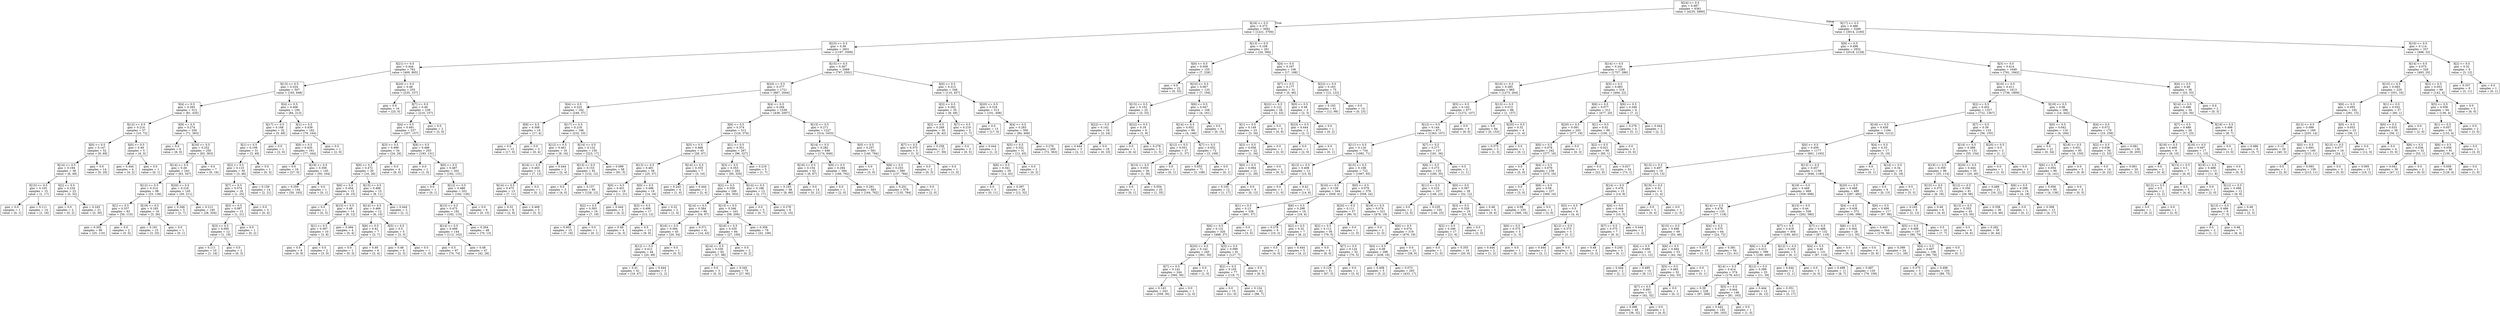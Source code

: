 digraph Tree {
node [shape=box] ;
0 [label="X[24] <= 0.5\ngini = 0.487\nsamples = 6361\nvalue = [4235, 5860]"] ;
1 [label="X[18] <= 0.5\ngini = 0.373\nsamples = 3092\nvalue = [1221, 3700]"] ;
0 -> 1 [labeldistance=2.5, labelangle=45, headlabel="True"] ;
2 [label="X[23] <= 0.5\ngini = 0.39\nsamples = 2831\nvalue = [1197, 3306]"] ;
1 -> 2 ;
3 [label="X[21] <= 0.5\ngini = 0.444\nsamples = 762\nvalue = [400, 805]"] ;
2 -> 3 ;
4 [label="X[13] <= 0.5\ngini = 0.324\nsamples = 507\nvalue = [165, 648]"] ;
3 -> 4 ;
5 [label="X[4] <= 0.5\ngini = 0.265\nsamples = 313\nvalue = [81, 435]"] ;
4 -> 5 ;
6 [label="X[12] <= 0.5\ngini = 0.214\nsamples = 57\nvalue = [10, 72]"] ;
5 -> 6 ;
7 [label="X[0] <= 0.5\ngini = 0.147\nsamples = 52\nvalue = [6, 69]"] ;
6 -> 7 ;
8 [label="X[14] <= 0.5\ngini = 0.194\nsamples = 38\nvalue = [6, 49]"] ;
7 -> 8 ;
9 [label="X[15] <= 0.5\ngini = 0.105\nsamples = 15\nvalue = [1, 17]"] ;
8 -> 9 ;
10 [label="gini = 0.0\nsamples = 1\nvalue = [0, 1]"] ;
9 -> 10 ;
11 [label="gini = 0.111\nsamples = 14\nvalue = [1, 16]"] ;
9 -> 11 ;
12 [label="X[2] <= 0.5\ngini = 0.234\nsamples = 23\nvalue = [5, 32]"] ;
8 -> 12 ;
13 [label="gini = 0.0\nsamples = 2\nvalue = [0, 2]"] ;
12 -> 13 ;
14 [label="gini = 0.245\nsamples = 21\nvalue = [5, 30]"] ;
12 -> 14 ;
15 [label="gini = 0.0\nsamples = 14\nvalue = [0, 20]"] ;
7 -> 15 ;
16 [label="X[0] <= 0.5\ngini = 0.49\nsamples = 5\nvalue = [4, 3]"] ;
6 -> 16 ;
17 [label="gini = 0.444\nsamples = 4\nvalue = [4, 2]"] ;
16 -> 17 ;
18 [label="gini = 0.0\nsamples = 1\nvalue = [0, 1]"] ;
16 -> 18 ;
19 [label="X[9] <= 0.5\ngini = 0.274\nsamples = 256\nvalue = [71, 363]"] ;
5 -> 19 ;
20 [label="gini = 0.0\nsamples = 6\nvalue = [8, 0]"] ;
19 -> 20 ;
21 [label="X[16] <= 0.5\ngini = 0.252\nsamples = 250\nvalue = [63, 363]"] ;
19 -> 21 ;
22 [label="X[14] <= 0.5\ngini = 0.26\nsamples = 243\nvalue = [63, 347]"] ;
21 -> 22 ;
23 [label="X[12] <= 0.5\ngini = 0.314\nsamples = 98\nvalue = [33, 136]"] ;
22 -> 23 ;
24 [label="X[1] <= 0.5\ngini = 0.337\nsamples = 82\nvalue = [30, 110]"] ;
23 -> 24 ;
25 [label="gini = 0.302\nsamples = 80\nvalue = [25, 110]"] ;
24 -> 25 ;
26 [label="gini = 0.0\nsamples = 2\nvalue = [5, 0]"] ;
24 -> 26 ;
27 [label="X[19] <= 0.5\ngini = 0.185\nsamples = 16\nvalue = [3, 26]"] ;
23 -> 27 ;
28 [label="gini = 0.191\nsamples = 15\nvalue = [3, 25]"] ;
27 -> 28 ;
29 [label="gini = 0.0\nsamples = 1\nvalue = [0, 1]"] ;
27 -> 29 ;
30 [label="X[20] <= 0.5\ngini = 0.218\nsamples = 145\nvalue = [30, 211]"] ;
22 -> 30 ;
31 [label="gini = 0.346\nsamples = 5\nvalue = [2, 7]"] ;
30 -> 31 ;
32 [label="gini = 0.212\nsamples = 140\nvalue = [28, 204]"] ;
30 -> 32 ;
33 [label="gini = 0.0\nsamples = 7\nvalue = [0, 16]"] ;
21 -> 33 ;
34 [label="X[4] <= 0.5\ngini = 0.406\nsamples = 194\nvalue = [84, 213]"] ;
4 -> 34 ;
35 [label="X[17] <= 0.5\ngini = 0.168\nsamples = 32\nvalue = [5, 49]"] ;
34 -> 35 ;
36 [label="X[1] <= 0.5\ngini = 0.109\nsamples = 31\nvalue = [3, 49]"] ;
35 -> 36 ;
37 [label="X[2] <= 0.5\ngini = 0.115\nsamples = 30\nvalue = [3, 46]"] ;
36 -> 37 ;
38 [label="X[7] <= 0.5\ngini = 0.074\nsamples = 16\nvalue = [1, 25]"] ;
37 -> 38 ;
39 [label="X[5] <= 0.5\ngini = 0.087\nsamples = 13\nvalue = [1, 21]"] ;
38 -> 39 ;
40 [label="X[3] <= 0.5\ngini = 0.095\nsamples = 12\nvalue = [1, 19]"] ;
39 -> 40 ;
41 [label="gini = 0.111\nsamples = 10\nvalue = [1, 16]"] ;
40 -> 41 ;
42 [label="gini = 0.0\nsamples = 2\nvalue = [0, 3]"] ;
40 -> 42 ;
43 [label="gini = 0.0\nsamples = 1\nvalue = [0, 2]"] ;
39 -> 43 ;
44 [label="gini = 0.0\nsamples = 3\nvalue = [0, 4]"] ;
38 -> 44 ;
45 [label="gini = 0.159\nsamples = 14\nvalue = [2, 21]"] ;
37 -> 45 ;
46 [label="gini = 0.0\nsamples = 1\nvalue = [0, 3]"] ;
36 -> 46 ;
47 [label="gini = 0.0\nsamples = 1\nvalue = [2, 0]"] ;
35 -> 47 ;
48 [label="X[1] <= 0.5\ngini = 0.439\nsamples = 162\nvalue = [79, 164]"] ;
34 -> 48 ;
49 [label="X[9] <= 0.5\ngini = 0.435\nsamples = 161\nvalue = [77, 164]"] ;
48 -> 49 ;
50 [label="gini = 0.0\nsamples = 16\nvalue = [27, 0]"] ;
49 -> 50 ;
51 [label="X[19] <= 0.5\ngini = 0.358\nsamples = 145\nvalue = [50, 164]"] ;
49 -> 51 ;
52 [label="gini = 0.359\nsamples = 144\nvalue = [50, 163]"] ;
51 -> 52 ;
53 [label="gini = 0.0\nsamples = 1\nvalue = [0, 1]"] ;
51 -> 53 ;
54 [label="gini = 0.0\nsamples = 1\nvalue = [2, 0]"] ;
48 -> 54 ;
55 [label="X[20] <= 0.5\ngini = 0.48\nsamples = 255\nvalue = [235, 157]"] ;
3 -> 55 ;
56 [label="gini = 0.0\nsamples = 16\nvalue = [25, 0]"] ;
55 -> 56 ;
57 [label="X[7] <= 0.5\ngini = 0.49\nsamples = 239\nvalue = [210, 157]"] ;
55 -> 57 ;
58 [label="X[4] <= 0.5\ngini = 0.491\nsamples = 237\nvalue = [207, 157]"] ;
57 -> 58 ;
59 [label="X[3] <= 0.5\ngini = 0.499\nsamples = 34\nvalue = [24, 26]"] ;
58 -> 59 ;
60 [label="X[0] <= 0.5\ngini = 0.472\nsamples = 30\nvalue = [16, 26]"] ;
59 -> 60 ;
61 [label="X[6] <= 0.5\ngini = 0.454\nsamples = 15\nvalue = [8, 15]"] ;
60 -> 61 ;
62 [label="gini = 0.0\nsamples = 1\nvalue = [0, 3]"] ;
61 -> 62 ;
63 [label="X[15] <= 0.5\ngini = 0.48\nsamples = 14\nvalue = [8, 12]"] ;
61 -> 63 ;
64 [label="X[1] <= 0.5\ngini = 0.397\nsamples = 10\nvalue = [3, 8]"] ;
63 -> 64 ;
65 [label="gini = 0.0\nsamples = 8\nvalue = [0, 8]"] ;
64 -> 65 ;
66 [label="gini = 0.0\nsamples = 2\nvalue = [3, 0]"] ;
64 -> 66 ;
67 [label="gini = 0.494\nsamples = 4\nvalue = [5, 4]"] ;
63 -> 67 ;
68 [label="X[15] <= 0.5\ngini = 0.488\nsamples = 15\nvalue = [8, 11]"] ;
60 -> 68 ;
69 [label="X[14] <= 0.5\ngini = 0.469\nsamples = 12\nvalue = [6, 10]"] ;
68 -> 69 ;
70 [label="X[6] <= 0.5\ngini = 0.42\nsamples = 7\nvalue = [3, 7]"] ;
69 -> 70 ;
71 [label="gini = 0.0\nsamples = 1\nvalue = [0, 3]"] ;
70 -> 71 ;
72 [label="gini = 0.49\nsamples = 6\nvalue = [3, 4]"] ;
70 -> 72 ;
73 [label="X[5] <= 0.5\ngini = 0.5\nsamples = 5\nvalue = [3, 3]"] ;
69 -> 73 ;
74 [label="gini = 0.48\nsamples = 4\nvalue = [2, 3]"] ;
73 -> 74 ;
75 [label="gini = 0.0\nsamples = 1\nvalue = [1, 0]"] ;
73 -> 75 ;
76 [label="gini = 0.444\nsamples = 3\nvalue = [2, 1]"] ;
68 -> 76 ;
77 [label="gini = 0.0\nsamples = 4\nvalue = [8, 0]"] ;
59 -> 77 ;
78 [label="X[9] <= 0.5\ngini = 0.486\nsamples = 203\nvalue = [183, 131]"] ;
58 -> 78 ;
79 [label="gini = 0.0\nsamples = 1\nvalue = [1, 0]"] ;
78 -> 79 ;
80 [label="X[0] <= 0.5\ngini = 0.487\nsamples = 202\nvalue = [182, 131]"] ;
78 -> 80 ;
81 [label="gini = 0.0\nsamples = 1\nvalue = [0, 1]"] ;
80 -> 81 ;
82 [label="X[12] <= 0.5\ngini = 0.486\nsamples = 201\nvalue = [182, 130]"] ;
80 -> 82 ;
83 [label="X[15] <= 0.5\ngini = 0.475\nsamples = 192\nvalue = [182, 115]"] ;
82 -> 83 ;
84 [label="X[14] <= 0.5\ngini = 0.499\nsamples = 144\nvalue = [112, 102]"] ;
83 -> 84 ;
85 [label="gini = 0.5\nsamples = 97\nvalue = [70, 74]"] ;
84 -> 85 ;
86 [label="gini = 0.48\nsamples = 47\nvalue = [42, 28]"] ;
84 -> 86 ;
87 [label="gini = 0.264\nsamples = 48\nvalue = [70, 13]"] ;
83 -> 87 ;
88 [label="gini = 0.0\nsamples = 9\nvalue = [0, 15]"] ;
82 -> 88 ;
89 [label="gini = 0.0\nsamples = 2\nvalue = [3, 0]"] ;
57 -> 89 ;
90 [label="X[15] <= 0.5\ngini = 0.367\nsamples = 2069\nvalue = [797, 2501]"] ;
2 -> 90 ;
91 [label="X[20] <= 0.5\ngini = 0.377\nsamples = 1721\nvalue = [687, 2044]"] ;
90 -> 91 ;
92 [label="X[4] <= 0.5\ngini = 0.225\nsamples = 182\nvalue = [249, 37]"] ;
91 -> 92 ;
93 [label="X[9] <= 0.5\ngini = 0.308\nsamples = 16\nvalue = [17, 4]"] ;
92 -> 93 ;
94 [label="gini = 0.0\nsamples = 13\nvalue = [17, 0]"] ;
93 -> 94 ;
95 [label="gini = 0.0\nsamples = 3\nvalue = [0, 4]"] ;
93 -> 95 ;
96 [label="X[17] <= 0.5\ngini = 0.218\nsamples = 166\nvalue = [232, 33]"] ;
92 -> 96 ;
97 [label="X[12] <= 0.5\ngini = 0.461\nsamples = 16\nvalue = [9, 16]"] ;
96 -> 97 ;
98 [label="X[16] <= 0.5\ngini = 0.465\nsamples = 14\nvalue = [7, 12]"] ;
97 -> 98 ;
99 [label="X[14] <= 0.5\ngini = 0.475\nsamples = 13\nvalue = [7, 11]"] ;
98 -> 99 ;
100 [label="gini = 0.32\nsamples = 8\nvalue = [2, 8]"] ;
99 -> 100 ;
101 [label="gini = 0.469\nsamples = 5\nvalue = [5, 3]"] ;
99 -> 101 ;
102 [label="gini = 0.0\nsamples = 1\nvalue = [0, 1]"] ;
98 -> 102 ;
103 [label="gini = 0.444\nsamples = 2\nvalue = [2, 4]"] ;
97 -> 103 ;
104 [label="X[14] <= 0.5\ngini = 0.132\nsamples = 150\nvalue = [223, 17]"] ;
96 -> 104 ;
105 [label="X[13] <= 0.5\ngini = 0.153\nsamples = 92\nvalue = [132, 12]"] ;
104 -> 105 ;
106 [label="gini = 0.0\nsamples = 3\nvalue = [4, 0]"] ;
105 -> 106 ;
107 [label="gini = 0.157\nsamples = 89\nvalue = [128, 12]"] ;
105 -> 107 ;
108 [label="gini = 0.099\nsamples = 58\nvalue = [91, 5]"] ;
104 -> 108 ;
109 [label="X[4] <= 0.5\ngini = 0.294\nsamples = 1539\nvalue = [438, 2007]"] ;
91 -> 109 ;
110 [label="X[6] <= 0.5\ngini = 0.374\nsamples = 312\nvalue = [124, 374]"] ;
109 -> 110 ;
111 [label="X[5] <= 0.5\ngini = 0.468\nsamples = 45\nvalue = [28, 47]"] ;
110 -> 111 ;
112 [label="X[13] <= 0.5\ngini = 0.481\nsamples = 38\nvalue = [25, 37]"] ;
111 -> 112 ;
113 [label="X[0] <= 0.5\ngini = 0.451\nsamples = 19\nvalue = [11, 21]"] ;
112 -> 113 ;
114 [label="X[2] <= 0.5\ngini = 0.393\nsamples = 16\nvalue = [7, 19]"] ;
113 -> 114 ;
115 [label="gini = 0.403\nsamples = 15\nvalue = [7, 18]"] ;
114 -> 115 ;
116 [label="gini = 0.0\nsamples = 1\nvalue = [0, 1]"] ;
114 -> 116 ;
117 [label="gini = 0.444\nsamples = 3\nvalue = [4, 2]"] ;
113 -> 117 ;
118 [label="X[0] <= 0.5\ngini = 0.498\nsamples = 19\nvalue = [14, 16]"] ;
112 -> 118 ;
119 [label="X[3] <= 0.5\ngini = 0.499\nsamples = 17\nvalue = [13, 12]"] ;
118 -> 119 ;
120 [label="gini = 0.49\nsamples = 4\nvalue = [4, 3]"] ;
119 -> 120 ;
121 [label="gini = 0.5\nsamples = 13\nvalue = [9, 9]"] ;
119 -> 121 ;
122 [label="gini = 0.32\nsamples = 2\nvalue = [1, 4]"] ;
118 -> 122 ;
123 [label="X[14] <= 0.5\ngini = 0.355\nsamples = 7\nvalue = [3, 10]"] ;
111 -> 123 ;
124 [label="gini = 0.245\nsamples = 4\nvalue = [1, 6]"] ;
123 -> 124 ;
125 [label="gini = 0.444\nsamples = 3\nvalue = [2, 4]"] ;
123 -> 125 ;
126 [label="X[1] <= 0.5\ngini = 0.351\nsamples = 267\nvalue = [96, 327]"] ;
110 -> 126 ;
127 [label="X[3] <= 0.5\ngini = 0.353\nsamples = 262\nvalue = [95, 320]"] ;
126 -> 127 ;
128 [label="X[2] <= 0.5\ngini = 0.359\nsamples = 249\nvalue = [93, 303]"] ;
127 -> 128 ;
129 [label="X[14] <= 0.5\ngini = 0.384\nsamples = 86\nvalue = [34, 97]"] ;
128 -> 129 ;
130 [label="X[16] <= 0.5\ngini = 0.394\nsamples = 45\nvalue = [20, 54]"] ;
129 -> 130 ;
131 [label="X[12] <= 0.5\ngini = 0.412\nsamples = 44\nvalue = [20, 49]"] ;
130 -> 131 ;
132 [label="gini = 0.41\nsamples = 41\nvalue = [19, 47]"] ;
131 -> 132 ;
133 [label="gini = 0.444\nsamples = 3\nvalue = [1, 2]"] ;
131 -> 133 ;
134 [label="gini = 0.0\nsamples = 1\nvalue = [0, 5]"] ;
130 -> 134 ;
135 [label="gini = 0.371\nsamples = 41\nvalue = [14, 43]"] ;
129 -> 135 ;
136 [label="X[13] <= 0.5\ngini = 0.346\nsamples = 163\nvalue = [59, 206]"] ;
128 -> 136 ;
137 [label="X[16] <= 0.5\ngini = 0.335\nsamples = 84\nvalue = [27, 100]"] ;
136 -> 137 ;
138 [label="X[14] <= 0.5\ngini = 0.339\nsamples = 82\nvalue = [27, 98]"] ;
137 -> 138 ;
139 [label="gini = 0.0\nsamples = 3\nvalue = [0, 3]"] ;
138 -> 139 ;
140 [label="gini = 0.345\nsamples = 79\nvalue = [27, 95]"] ;
138 -> 140 ;
141 [label="gini = 0.0\nsamples = 2\nvalue = [0, 2]"] ;
137 -> 141 ;
142 [label="gini = 0.356\nsamples = 79\nvalue = [32, 106]"] ;
136 -> 142 ;
143 [label="X[14] <= 0.5\ngini = 0.188\nsamples = 13\nvalue = [2, 17]"] ;
127 -> 143 ;
144 [label="gini = 0.0\nsamples = 5\nvalue = [0, 7]"] ;
143 -> 144 ;
145 [label="gini = 0.278\nsamples = 8\nvalue = [2, 10]"] ;
143 -> 145 ;
146 [label="gini = 0.219\nsamples = 5\nvalue = [1, 7]"] ;
126 -> 146 ;
147 [label="X[13] <= 0.5\ngini = 0.271\nsamples = 1227\nvalue = [314, 1633]"] ;
109 -> 147 ;
148 [label="X[14] <= 0.5\ngini = 0.282\nsamples = 646\nvalue = [174, 849]"] ;
147 -> 148 ;
149 [label="X[16] <= 0.5\ngini = 0.154\nsamples = 62\nvalue = [8, 87]"] ;
148 -> 149 ;
150 [label="gini = 0.193\nsamples = 48\nvalue = [8, 66]"] ;
149 -> 150 ;
151 [label="gini = 0.0\nsamples = 14\nvalue = [0, 21]"] ;
149 -> 151 ;
152 [label="X[0] <= 0.5\ngini = 0.294\nsamples = 584\nvalue = [166, 762]"] ;
148 -> 152 ;
153 [label="gini = 0.0\nsamples = 1\nvalue = [2, 0]"] ;
152 -> 153 ;
154 [label="gini = 0.291\nsamples = 583\nvalue = [164, 762]"] ;
152 -> 154 ;
155 [label="X[0] <= 0.5\ngini = 0.257\nsamples = 581\nvalue = [140, 784]"] ;
147 -> 155 ;
156 [label="gini = 0.0\nsamples = 1\nvalue = [3, 0]"] ;
155 -> 156 ;
157 [label="X[8] <= 0.5\ngini = 0.253\nsamples = 580\nvalue = [137, 784]"] ;
155 -> 157 ;
158 [label="gini = 0.251\nsamples = 579\nvalue = [135, 784]"] ;
157 -> 158 ;
159 [label="gini = 0.0\nsamples = 1\nvalue = [2, 0]"] ;
157 -> 159 ;
160 [label="X[0] <= 0.5\ngini = 0.313\nsamples = 348\nvalue = [110, 457]"] ;
90 -> 160 ;
161 [label="X[3] <= 0.5\ngini = 0.262\nsamples = 35\nvalue = [9, 49]"] ;
160 -> 161 ;
162 [label="X[2] <= 0.5\ngini = 0.269\nsamples = 30\nvalue = [8, 42]"] ;
161 -> 162 ;
163 [label="X[7] <= 0.5\ngini = 0.375\nsamples = 3\nvalue = [1, 3]"] ;
162 -> 163 ;
164 [label="gini = 0.0\nsamples = 2\nvalue = [0, 3]"] ;
163 -> 164 ;
165 [label="gini = 0.0\nsamples = 1\nvalue = [1, 0]"] ;
163 -> 165 ;
166 [label="gini = 0.258\nsamples = 27\nvalue = [7, 39]"] ;
162 -> 166 ;
167 [label="X[7] <= 0.5\ngini = 0.219\nsamples = 5\nvalue = [1, 7]"] ;
161 -> 167 ;
168 [label="gini = 0.0\nsamples = 3\nvalue = [0, 5]"] ;
167 -> 168 ;
169 [label="gini = 0.444\nsamples = 2\nvalue = [1, 2]"] ;
167 -> 169 ;
170 [label="X[20] <= 0.5\ngini = 0.318\nsamples = 313\nvalue = [101, 408]"] ;
160 -> 170 ;
171 [label="gini = 0.0\nsamples = 13\nvalue = [17, 0]"] ;
170 -> 171 ;
172 [label="X[4] <= 0.5\ngini = 0.283\nsamples = 300\nvalue = [84, 408]"] ;
170 -> 172 ;
173 [label="X[5] <= 0.5\ngini = 0.332\nsamples = 31\nvalue = [12, 45]"] ;
172 -> 173 ;
174 [label="X[6] <= 0.5\ngini = 0.341\nsamples = 29\nvalue = [12, 43]"] ;
173 -> 174 ;
175 [label="gini = 0.0\nsamples = 3\nvalue = [0, 11]"] ;
174 -> 175 ;
176 [label="gini = 0.397\nsamples = 26\nvalue = [12, 32]"] ;
174 -> 176 ;
177 [label="gini = 0.0\nsamples = 2\nvalue = [0, 2]"] ;
173 -> 177 ;
178 [label="gini = 0.276\nsamples = 269\nvalue = [72, 363]"] ;
172 -> 178 ;
179 [label="X[13] <= 0.5\ngini = 0.108\nsamples = 261\nvalue = [24, 394]"] ;
1 -> 179 ;
180 [label="X[0] <= 0.5\ngini = 0.058\nsamples = 155\nvalue = [7, 226]"] ;
179 -> 180 ;
181 [label="gini = 0.0\nsamples = 22\nvalue = [0, 32]"] ;
180 -> 181 ;
182 [label="X[23] <= 0.5\ngini = 0.067\nsamples = 133\nvalue = [7, 194]"] ;
180 -> 182 ;
183 [label="X[15] <= 0.5\ngini = 0.153\nsamples = 25\nvalue = [3, 33]"] ;
182 -> 183 ;
184 [label="X[22] <= 0.5\ngini = 0.142\nsamples = 19\nvalue = [2, 24]"] ;
183 -> 184 ;
185 [label="gini = 0.444\nsamples = 3\nvalue = [2, 1]"] ;
184 -> 185 ;
186 [label="gini = 0.0\nsamples = 16\nvalue = [0, 23]"] ;
184 -> 186 ;
187 [label="X[22] <= 0.5\ngini = 0.18\nsamples = 6\nvalue = [1, 9]"] ;
183 -> 187 ;
188 [label="gini = 0.0\nsamples = 1\nvalue = [0, 4]"] ;
187 -> 188 ;
189 [label="gini = 0.278\nsamples = 5\nvalue = [1, 5]"] ;
187 -> 189 ;
190 [label="X[6] <= 0.5\ngini = 0.047\nsamples = 108\nvalue = [4, 161]"] ;
182 -> 190 ;
191 [label="X[14] <= 0.5\ngini = 0.052\nsamples = 99\nvalue = [4, 146]"] ;
190 -> 191 ;
192 [label="X[12] <= 0.5\ngini = 0.051\nsamples = 27\nvalue = [1, 37]"] ;
191 -> 192 ;
193 [label="X[15] <= 0.5\ngini = 0.053\nsamples = 26\nvalue = [1, 36]"] ;
192 -> 193 ;
194 [label="gini = 0.0\nsamples = 1\nvalue = [0, 1]"] ;
193 -> 194 ;
195 [label="gini = 0.054\nsamples = 25\nvalue = [1, 35]"] ;
193 -> 195 ;
196 [label="gini = 0.0\nsamples = 1\nvalue = [0, 1]"] ;
192 -> 196 ;
197 [label="X[7] <= 0.5\ngini = 0.052\nsamples = 72\nvalue = [3, 109]"] ;
191 -> 197 ;
198 [label="gini = 0.053\nsamples = 71\nvalue = [3, 108]"] ;
197 -> 198 ;
199 [label="gini = 0.0\nsamples = 1\nvalue = [0, 1]"] ;
197 -> 199 ;
200 [label="gini = 0.0\nsamples = 9\nvalue = [0, 15]"] ;
190 -> 200 ;
201 [label="X[4] <= 0.5\ngini = 0.167\nsamples = 106\nvalue = [17, 168]"] ;
179 -> 201 ;
202 [label="X[7] <= 0.5\ngini = 0.177\nsamples = 31\nvalue = [5, 46]"] ;
201 -> 202 ;
203 [label="X[22] <= 0.5\ngini = 0.122\nsamples = 28\nvalue = [3, 43]"] ;
202 -> 203 ;
204 [label="X[1] <= 0.5\ngini = 0.149\nsamples = 23\nvalue = [3, 34]"] ;
203 -> 204 ;
205 [label="X[3] <= 0.5\ngini = 0.056\nsamples = 22\nvalue = [1, 34]"] ;
204 -> 205 ;
206 [label="X[0] <= 0.5\ngini = 0.064\nsamples = 21\nvalue = [1, 29]"] ;
205 -> 206 ;
207 [label="gini = 0.105\nsamples = 12\nvalue = [1, 17]"] ;
206 -> 207 ;
208 [label="gini = 0.0\nsamples = 9\nvalue = [0, 12]"] ;
206 -> 208 ;
209 [label="gini = 0.0\nsamples = 1\nvalue = [0, 5]"] ;
205 -> 209 ;
210 [label="gini = 0.0\nsamples = 1\nvalue = [2, 0]"] ;
204 -> 210 ;
211 [label="gini = 0.0\nsamples = 5\nvalue = [0, 9]"] ;
203 -> 211 ;
212 [label="X[0] <= 0.5\ngini = 0.48\nsamples = 3\nvalue = [2, 3]"] ;
202 -> 212 ;
213 [label="X[23] <= 0.5\ngini = 0.444\nsamples = 2\nvalue = [2, 1]"] ;
212 -> 213 ;
214 [label="gini = 0.0\nsamples = 1\nvalue = [2, 0]"] ;
213 -> 214 ;
215 [label="gini = 0.0\nsamples = 1\nvalue = [0, 1]"] ;
213 -> 215 ;
216 [label="gini = 0.0\nsamples = 1\nvalue = [0, 2]"] ;
212 -> 216 ;
217 [label="X[22] <= 0.5\ngini = 0.163\nsamples = 75\nvalue = [12, 122]"] ;
201 -> 217 ;
218 [label="gini = 0.193\nsamples = 61\nvalue = [12, 99]"] ;
217 -> 218 ;
219 [label="gini = 0.0\nsamples = 14\nvalue = [0, 23]"] ;
217 -> 219 ;
220 [label="X[17] <= 0.5\ngini = 0.486\nsamples = 3269\nvalue = [3014, 2160]"] ;
0 -> 220 [labeldistance=2.5, labelangle=-45, headlabel="False"] ;
221 [label="X[9] <= 0.5\ngini = 0.496\nsamples = 2932\nvalue = [2518, 2128]"] ;
220 -> 221 ;
222 [label="X[14] <= 0.5\ngini = 0.241\nsamples = 1283\nvalue = [1757, 286]"] ;
221 -> 222 ;
223 [label="X[10] <= 0.5\ngini = 0.285\nsamples = 965\nvalue = [1273, 264]"] ;
222 -> 223 ;
224 [label="X[5] <= 0.5\ngini = 0.143\nsamples = 877\nvalue = [1272, 107]"] ;
223 -> 224 ;
225 [label="X[12] <= 0.5\ngini = 0.144\nsamples = 871\nvalue = [1263, 107]"] ;
224 -> 225 ;
226 [label="X[11] <= 0.5\ngini = 0.116\nsamples = 734\nvalue = [1082, 71]"] ;
225 -> 226 ;
227 [label="X[13] <= 0.5\ngini = 0.408\nsamples = 12\nvalue = [15, 6]"] ;
226 -> 227 ;
228 [label="gini = 0.0\nsamples = 1\nvalue = [1, 0]"] ;
227 -> 228 ;
229 [label="gini = 0.42\nsamples = 11\nvalue = [14, 6]"] ;
227 -> 229 ;
230 [label="X[15] <= 0.5\ngini = 0.108\nsamples = 722\nvalue = [1067, 65]"] ;
226 -> 230 ;
231 [label="X[16] <= 0.5\ngini = 0.138\nsamples = 344\nvalue = [509, 41]"] ;
230 -> 231 ;
232 [label="X[1] <= 0.5\ngini = 0.13\nsamples = 328\nvalue = [491, 37]"] ;
231 -> 232 ;
233 [label="X[6] <= 0.5\ngini = 0.131\nsamples = 326\nvalue = [488, 37]"] ;
232 -> 233 ;
234 [label="X[20] <= 0.5\ngini = 0.142\nsamples = 245\nvalue = [361, 30]"] ;
233 -> 234 ;
235 [label="X[7] <= 0.5\ngini = 0.142\nsamples = 244\nvalue = [360, 30]"] ;
234 -> 235 ;
236 [label="gini = 0.143\nsamples = 243\nvalue = [358, 30]"] ;
235 -> 236 ;
237 [label="gini = 0.0\nsamples = 1\nvalue = [2, 0]"] ;
235 -> 237 ;
238 [label="gini = 0.0\nsamples = 1\nvalue = [1, 0]"] ;
234 -> 238 ;
239 [label="X[3] <= 0.5\ngini = 0.099\nsamples = 81\nvalue = [127, 7]"] ;
233 -> 239 ;
240 [label="X[2] <= 0.5\ngini = 0.105\nsamples = 77\nvalue = [119, 7]"] ;
239 -> 240 ;
241 [label="gini = 0.0\nsamples = 15\nvalue = [21, 0]"] ;
240 -> 241 ;
242 [label="gini = 0.124\nsamples = 62\nvalue = [98, 7]"] ;
240 -> 242 ;
243 [label="gini = 0.0\nsamples = 4\nvalue = [8, 0]"] ;
239 -> 243 ;
244 [label="gini = 0.0\nsamples = 2\nvalue = [3, 0]"] ;
232 -> 244 ;
245 [label="X[6] <= 0.5\ngini = 0.298\nsamples = 16\nvalue = [18, 4]"] ;
231 -> 245 ;
246 [label="gini = 0.278\nsamples = 9\nvalue = [10, 2]"] ;
245 -> 246 ;
247 [label="X[2] <= 0.5\ngini = 0.32\nsamples = 7\nvalue = [8, 2]"] ;
245 -> 247 ;
248 [label="gini = 0.0\nsamples = 2\nvalue = [4, 0]"] ;
247 -> 248 ;
249 [label="gini = 0.444\nsamples = 5\nvalue = [4, 2]"] ;
247 -> 249 ;
250 [label="X[0] <= 0.5\ngini = 0.079\nsamples = 378\nvalue = [558, 24]"] ;
230 -> 250 ;
251 [label="X[20] <= 0.5\ngini = 0.111\nsamples = 57\nvalue = [80, 5]"] ;
250 -> 251 ;
252 [label="X[2] <= 0.5\ngini = 0.112\nsamples = 56\nvalue = [79, 5]"] ;
251 -> 252 ;
253 [label="gini = 0.0\nsamples = 4\nvalue = [9, 0]"] ;
252 -> 253 ;
254 [label="X[7] <= 0.5\ngini = 0.124\nsamples = 52\nvalue = [70, 5]"] ;
252 -> 254 ;
255 [label="gini = 0.129\nsamples = 51\nvalue = [67, 5]"] ;
254 -> 255 ;
256 [label="gini = 0.0\nsamples = 1\nvalue = [3, 0]"] ;
254 -> 256 ;
257 [label="gini = 0.0\nsamples = 1\nvalue = [1, 0]"] ;
251 -> 257 ;
258 [label="X[19] <= 0.5\ngini = 0.074\nsamples = 321\nvalue = [478, 19]"] ;
250 -> 258 ;
259 [label="gini = 0.0\nsamples = 2\nvalue = [2, 0]"] ;
258 -> 259 ;
260 [label="X[6] <= 0.5\ngini = 0.074\nsamples = 319\nvalue = [476, 19]"] ;
258 -> 260 ;
261 [label="X[4] <= 0.5\ngini = 0.08\nsamples = 298\nvalue = [438, 19]"] ;
260 -> 261 ;
262 [label="gini = 0.408\nsamples = 5\nvalue = [5, 2]"] ;
261 -> 262 ;
263 [label="gini = 0.073\nsamples = 293\nvalue = [433, 17]"] ;
261 -> 263 ;
264 [label="gini = 0.0\nsamples = 21\nvalue = [38, 0]"] ;
260 -> 264 ;
265 [label="X[7] <= 0.5\ngini = 0.277\nsamples = 137\nvalue = [181, 36]"] ;
225 -> 265 ;
266 [label="X[6] <= 0.5\ngini = 0.273\nsamples = 135\nvalue = [180, 35]"] ;
265 -> 266 ;
267 [label="X[11] <= 0.5\ngini = 0.233\nsamples = 107\nvalue = [148, 23]"] ;
266 -> 267 ;
268 [label="gini = 0.0\nsamples = 2\nvalue = [2, 0]"] ;
267 -> 268 ;
269 [label="gini = 0.235\nsamples = 105\nvalue = [146, 23]"] ;
267 -> 269 ;
270 [label="X[0] <= 0.5\ngini = 0.397\nsamples = 28\nvalue = [32, 12]"] ;
266 -> 270 ;
271 [label="X[3] <= 0.5\ngini = 0.328\nsamples = 19\nvalue = [23, 6]"] ;
270 -> 271 ;
272 [label="X[2] <= 0.5\ngini = 0.346\nsamples = 17\nvalue = [21, 6]"] ;
271 -> 272 ;
273 [label="gini = 0.0\nsamples = 1\nvalue = [1, 0]"] ;
272 -> 273 ;
274 [label="gini = 0.355\nsamples = 16\nvalue = [20, 6]"] ;
272 -> 274 ;
275 [label="gini = 0.0\nsamples = 2\nvalue = [2, 0]"] ;
271 -> 275 ;
276 [label="gini = 0.48\nsamples = 9\nvalue = [9, 6]"] ;
270 -> 276 ;
277 [label="gini = 0.5\nsamples = 2\nvalue = [1, 1]"] ;
265 -> 277 ;
278 [label="gini = 0.0\nsamples = 6\nvalue = [9, 0]"] ;
224 -> 278 ;
279 [label="X[13] <= 0.5\ngini = 0.013\nsamples = 88\nvalue = [1, 157]"] ;
223 -> 279 ;
280 [label="gini = 0.0\nsamples = 84\nvalue = [0, 153]"] ;
279 -> 280 ;
281 [label="X[20] <= 0.5\ngini = 0.32\nsamples = 4\nvalue = [1, 4]"] ;
279 -> 281 ;
282 [label="gini = 0.375\nsamples = 3\nvalue = [1, 3]"] ;
281 -> 282 ;
283 [label="gini = 0.0\nsamples = 1\nvalue = [0, 1]"] ;
281 -> 283 ;
284 [label="X[3] <= 0.5\ngini = 0.083\nsamples = 318\nvalue = [484, 22]"] ;
222 -> 284 ;
285 [label="X[6] <= 0.5\ngini = 0.077\nsamples = 312\nvalue = [477, 20]"] ;
284 -> 285 ;
286 [label="X[20] <= 0.5\ngini = 0.091\nsamples = 243\nvalue = [377, 19]"] ;
285 -> 286 ;
287 [label="X[0] <= 0.5\ngini = 0.078\nsamples = 242\nvalue = [377, 16]"] ;
286 -> 287 ;
288 [label="gini = 0.0\nsamples = 4\nvalue = [5, 0]"] ;
287 -> 288 ;
289 [label="X[4] <= 0.5\ngini = 0.079\nsamples = 238\nvalue = [372, 16]"] ;
287 -> 289 ;
290 [label="gini = 0.0\nsamples = 1\nvalue = [3, 0]"] ;
289 -> 290 ;
291 [label="X[8] <= 0.5\ngini = 0.08\nsamples = 237\nvalue = [369, 16]"] ;
289 -> 291 ;
292 [label="gini = 0.08\nsamples = 235\nvalue = [366, 16]"] ;
291 -> 292 ;
293 [label="gini = 0.0\nsamples = 2\nvalue = [3, 0]"] ;
291 -> 293 ;
294 [label="gini = 0.0\nsamples = 1\nvalue = [0, 3]"] ;
286 -> 294 ;
295 [label="X[1] <= 0.5\ngini = 0.02\nsamples = 69\nvalue = [100, 1]"] ;
285 -> 295 ;
296 [label="X[2] <= 0.5\ngini = 0.021\nsamples = 66\nvalue = [95, 1]"] ;
295 -> 296 ;
297 [label="gini = 0.0\nsamples = 12\nvalue = [22, 0]"] ;
296 -> 297 ;
298 [label="gini = 0.027\nsamples = 54\nvalue = [73, 1]"] ;
296 -> 298 ;
299 [label="gini = 0.0\nsamples = 3\nvalue = [5, 0]"] ;
295 -> 299 ;
300 [label="X[6] <= 0.5\ngini = 0.346\nsamples = 6\nvalue = [7, 2]"] ;
284 -> 300 ;
301 [label="gini = 0.278\nsamples = 4\nvalue = [5, 1]"] ;
300 -> 301 ;
302 [label="gini = 0.444\nsamples = 2\nvalue = [2, 1]"] ;
300 -> 302 ;
303 [label="X[3] <= 0.5\ngini = 0.414\nsamples = 1649\nvalue = [761, 1842]"] ;
221 -> 303 ;
304 [label="X[16] <= 0.5\ngini = 0.411\nsamples = 1613\nvalue = [736, 1809]"] ;
303 -> 304 ;
305 [label="X[2] <= 0.5\ngini = 0.452\nsamples = 1327\nvalue = [722, 1367]"] ;
304 -> 305 ;
306 [label="X[18] <= 0.5\ngini = 0.458\nsamples = 1194\nvalue = [666, 1212]"] ;
305 -> 306 ;
307 [label="X[0] <= 0.5\ngini = 0.459\nsamples = 1177\nvalue = [661, 1193]"] ;
306 -> 307 ;
308 [label="X[13] <= 0.5\ngini = 0.497\nsamples = 19\nvalue = [15, 13]"] ;
307 -> 308 ;
309 [label="X[14] <= 0.5\ngini = 0.476\nsamples = 15\nvalue = [14, 9]"] ;
308 -> 309 ;
310 [label="X[5] <= 0.5\ngini = 0.5\nsamples = 6\nvalue = [4, 4]"] ;
309 -> 310 ;
311 [label="X[6] <= 0.5\ngini = 0.375\nsamples = 3\nvalue = [1, 3]"] ;
310 -> 311 ;
312 [label="gini = 0.444\nsamples = 2\nvalue = [1, 2]"] ;
311 -> 312 ;
313 [label="gini = 0.0\nsamples = 1\nvalue = [0, 1]"] ;
311 -> 313 ;
314 [label="X[12] <= 0.5\ngini = 0.375\nsamples = 3\nvalue = [3, 1]"] ;
310 -> 314 ;
315 [label="gini = 0.444\nsamples = 2\nvalue = [2, 1]"] ;
314 -> 315 ;
316 [label="gini = 0.0\nsamples = 1\nvalue = [1, 0]"] ;
314 -> 316 ;
317 [label="X[6] <= 0.5\ngini = 0.444\nsamples = 9\nvalue = [10, 5]"] ;
309 -> 317 ;
318 [label="X[7] <= 0.5\ngini = 0.375\nsamples = 7\nvalue = [9, 3]"] ;
317 -> 318 ;
319 [label="gini = 0.48\nsamples = 4\nvalue = [3, 2]"] ;
318 -> 319 ;
320 [label="gini = 0.245\nsamples = 3\nvalue = [6, 1]"] ;
318 -> 320 ;
321 [label="gini = 0.444\nsamples = 2\nvalue = [1, 2]"] ;
317 -> 321 ;
322 [label="X[19] <= 0.5\ngini = 0.32\nsamples = 4\nvalue = [1, 4]"] ;
308 -> 322 ;
323 [label="gini = 0.0\nsamples = 3\nvalue = [0, 4]"] ;
322 -> 323 ;
324 [label="gini = 0.0\nsamples = 1\nvalue = [1, 0]"] ;
322 -> 324 ;
325 [label="X[13] <= 0.5\ngini = 0.457\nsamples = 1158\nvalue = [646, 1180]"] ;
307 -> 325 ;
326 [label="X[19] <= 0.5\ngini = 0.449\nsamples = 669\nvalue = [359, 698]"] ;
325 -> 326 ;
327 [label="X[14] <= 0.5\ngini = 0.478\nsamples = 133\nvalue = [77, 118]"] ;
326 -> 327 ;
328 [label="X[15] <= 0.5\ngini = 0.498\nsamples = 69\nvalue = [53, 46]"] ;
327 -> 328 ;
329 [label="X[4] <= 0.5\ngini = 0.499\nsamples = 16\nvalue = [11, 12]"] ;
328 -> 329 ;
330 [label="gini = 0.444\nsamples = 2\nvalue = [2, 1]"] ;
329 -> 330 ;
331 [label="gini = 0.495\nsamples = 14\nvalue = [9, 11]"] ;
329 -> 331 ;
332 [label="X[6] <= 0.5\ngini = 0.494\nsamples = 53\nvalue = [42, 34]"] ;
328 -> 332 ;
333 [label="X[5] <= 0.5\ngini = 0.493\nsamples = 52\nvalue = [42, 33]"] ;
332 -> 333 ;
334 [label="X[7] <= 0.5\ngini = 0.491\nsamples = 51\nvalue = [42, 32]"] ;
333 -> 334 ;
335 [label="gini = 0.496\nsamples = 49\nvalue = [38, 32]"] ;
334 -> 335 ;
336 [label="gini = 0.0\nsamples = 2\nvalue = [4, 0]"] ;
334 -> 336 ;
337 [label="gini = 0.0\nsamples = 1\nvalue = [0, 1]"] ;
333 -> 337 ;
338 [label="gini = 0.0\nsamples = 1\nvalue = [0, 1]"] ;
332 -> 338 ;
339 [label="X[4] <= 0.5\ngini = 0.375\nsamples = 64\nvalue = [24, 72]"] ;
327 -> 339 ;
340 [label="gini = 0.337\nsamples = 10\nvalue = [3, 11]"] ;
339 -> 340 ;
341 [label="gini = 0.381\nsamples = 54\nvalue = [21, 61]"] ;
339 -> 341 ;
342 [label="X[15] <= 0.5\ngini = 0.44\nsamples = 536\nvalue = [282, 580]"] ;
326 -> 342 ;
343 [label="X[7] <= 0.5\ngini = 0.418\nsamples = 404\nvalue = [195, 461]"] ;
342 -> 343 ;
344 [label="X[6] <= 0.5\ngini = 0.413\nsamples = 399\nvalue = [189, 460]"] ;
343 -> 344 ;
345 [label="X[14] <= 0.5\ngini = 0.414\nsamples = 374\nvalue = [178, 431]"] ;
344 -> 345 ;
346 [label="gini = 0.39\nsamples = 228\nvalue = [97, 268]"] ;
345 -> 346 ;
347 [label="X[5] <= 0.5\ngini = 0.444\nsamples = 146\nvalue = [81, 163]"] ;
345 -> 347 ;
348 [label="gini = 0.442\nsamples = 145\nvalue = [80, 163]"] ;
347 -> 348 ;
349 [label="gini = 0.0\nsamples = 1\nvalue = [1, 0]"] ;
347 -> 349 ;
350 [label="X[12] <= 0.5\ngini = 0.399\nsamples = 25\nvalue = [11, 29]"] ;
344 -> 350 ;
351 [label="gini = 0.444\nsamples = 12\nvalue = [6, 12]"] ;
350 -> 351 ;
352 [label="gini = 0.351\nsamples = 13\nvalue = [5, 17]"] ;
350 -> 352 ;
353 [label="X[12] <= 0.5\ngini = 0.245\nsamples = 5\nvalue = [6, 1]"] ;
343 -> 353 ;
354 [label="gini = 0.444\nsamples = 2\nvalue = [2, 1]"] ;
353 -> 354 ;
355 [label="gini = 0.0\nsamples = 3\nvalue = [4, 0]"] ;
353 -> 355 ;
356 [label="X[7] <= 0.5\ngini = 0.488\nsamples = 132\nvalue = [87, 119]"] ;
342 -> 356 ;
357 [label="X[4] <= 0.5\ngini = 0.49\nsamples = 131\nvalue = [87, 116]"] ;
356 -> 357 ;
358 [label="gini = 0.498\nsamples = 11\nvalue = [8, 7]"] ;
357 -> 358 ;
359 [label="gini = 0.487\nsamples = 120\nvalue = [79, 109]"] ;
357 -> 359 ;
360 [label="gini = 0.0\nsamples = 1\nvalue = [0, 3]"] ;
356 -> 360 ;
361 [label="X[20] <= 0.5\ngini = 0.468\nsamples = 489\nvalue = [287, 482]"] ;
325 -> 361 ;
362 [label="X[4] <= 0.5\ngini = 0.438\nsamples = 372\nvalue = [190, 396]"] ;
361 -> 362 ;
363 [label="X[6] <= 0.5\ngini = 0.364\nsamples = 28\nvalue = [11, 35]"] ;
362 -> 363 ;
364 [label="gini = 0.0\nsamples = 4\nvalue = [0, 6]"] ;
363 -> 364 ;
365 [label="gini = 0.399\nsamples = 24\nvalue = [11, 29]"] ;
363 -> 365 ;
366 [label="gini = 0.443\nsamples = 344\nvalue = [179, 361]"] ;
362 -> 366 ;
367 [label="X[6] <= 0.5\ngini = 0.498\nsamples = 117\nvalue = [97, 86]"] ;
361 -> 367 ;
368 [label="X[5] <= 0.5\ngini = 0.498\nsamples = 107\nvalue = [90, 79]"] ;
367 -> 368 ;
369 [label="X[4] <= 0.5\ngini = 0.497\nsamples = 106\nvalue = [90, 78]"] ;
368 -> 369 ;
370 [label="gini = 0.375\nsamples = 3\nvalue = [1, 3]"] ;
369 -> 370 ;
371 [label="gini = 0.496\nsamples = 103\nvalue = [89, 75]"] ;
369 -> 371 ;
372 [label="gini = 0.0\nsamples = 1\nvalue = [0, 1]"] ;
368 -> 372 ;
373 [label="gini = 0.5\nsamples = 10\nvalue = [7, 7]"] ;
367 -> 373 ;
374 [label="X[4] <= 0.5\ngini = 0.33\nsamples = 17\nvalue = [5, 19]"] ;
306 -> 374 ;
375 [label="gini = 0.0\nsamples = 1\nvalue = [0, 1]"] ;
374 -> 375 ;
376 [label="X[14] <= 0.5\ngini = 0.34\nsamples = 16\nvalue = [5, 18]"] ;
374 -> 376 ;
377 [label="gini = 0.0\nsamples = 9\nvalue = [0, 13]"] ;
376 -> 377 ;
378 [label="gini = 0.5\nsamples = 7\nvalue = [5, 5]"] ;
376 -> 378 ;
379 [label="X[7] <= 0.5\ngini = 0.39\nsamples = 133\nvalue = [56, 155]"] ;
305 -> 379 ;
380 [label="X[14] <= 0.5\ngini = 0.388\nsamples = 131\nvalue = [55, 154]"] ;
379 -> 380 ;
381 [label="X[19] <= 0.5\ngini = 0.359\nsamples = 96\nvalue = [35, 114]"] ;
380 -> 381 ;
382 [label="X[15] <= 0.5\ngini = 0.375\nsamples = 15\nvalue = [6, 18]"] ;
381 -> 382 ;
383 [label="gini = 0.245\nsamples = 9\nvalue = [2, 12]"] ;
382 -> 383 ;
384 [label="gini = 0.48\nsamples = 6\nvalue = [4, 6]"] ;
382 -> 384 ;
385 [label="X[12] <= 0.5\ngini = 0.356\nsamples = 81\nvalue = [29, 96]"] ;
381 -> 385 ;
386 [label="X[13] <= 0.5\ngini = 0.355\nsamples = 45\nvalue = [15, 50]"] ;
385 -> 386 ;
387 [label="gini = 0.5\nsamples = 6\nvalue = [6, 6]"] ;
386 -> 387 ;
388 [label="gini = 0.282\nsamples = 39\nvalue = [9, 44]"] ;
386 -> 388 ;
389 [label="gini = 0.358\nsamples = 36\nvalue = [14, 46]"] ;
385 -> 389 ;
390 [label="X[20] <= 0.5\ngini = 0.444\nsamples = 35\nvalue = [20, 40]"] ;
380 -> 390 ;
391 [label="gini = 0.488\nsamples = 21\nvalue = [16, 22]"] ;
390 -> 391 ;
392 [label="X[6] <= 0.5\ngini = 0.298\nsamples = 14\nvalue = [4, 18]"] ;
390 -> 392 ;
393 [label="gini = 0.0\nsamples = 1\nvalue = [0, 1]"] ;
392 -> 393 ;
394 [label="gini = 0.308\nsamples = 13\nvalue = [4, 17]"] ;
392 -> 394 ;
395 [label="X[20] <= 0.5\ngini = 0.5\nsamples = 2\nvalue = [1, 1]"] ;
379 -> 395 ;
396 [label="gini = 0.0\nsamples = 1\nvalue = [1, 0]"] ;
395 -> 396 ;
397 [label="gini = 0.0\nsamples = 1\nvalue = [0, 1]"] ;
395 -> 397 ;
398 [label="X[19] <= 0.5\ngini = 0.06\nsamples = 286\nvalue = [14, 442]"] ;
304 -> 398 ;
399 [label="X[0] <= 0.5\ngini = 0.042\nsamples = 116\nvalue = [4, 184]"] ;
398 -> 399 ;
400 [label="gini = 0.0\nsamples = 21\nvalue = [0, 34]"] ;
399 -> 400 ;
401 [label="X[18] <= 0.5\ngini = 0.051\nsamples = 95\nvalue = [4, 150]"] ;
399 -> 401 ;
402 [label="X[6] <= 0.5\ngini = 0.054\nsamples = 90\nvalue = [4, 141]"] ;
401 -> 402 ;
403 [label="gini = 0.056\nsamples = 85\nvalue = [4, 136]"] ;
402 -> 403 ;
404 [label="gini = 0.0\nsamples = 5\nvalue = [0, 5]"] ;
402 -> 404 ;
405 [label="gini = 0.0\nsamples = 5\nvalue = [0, 9]"] ;
401 -> 405 ;
406 [label="X[4] <= 0.5\ngini = 0.072\nsamples = 170\nvalue = [10, 258]"] ;
398 -> 406 ;
407 [label="X[2] <= 0.5\ngini = 0.036\nsamples = 34\nvalue = [1, 53]"] ;
406 -> 407 ;
408 [label="gini = 0.0\nsamples = 14\nvalue = [0, 22]"] ;
407 -> 408 ;
409 [label="gini = 0.061\nsamples = 20\nvalue = [1, 31]"] ;
407 -> 409 ;
410 [label="gini = 0.081\nsamples = 136\nvalue = [9, 205]"] ;
406 -> 410 ;
411 [label="X[4] <= 0.5\ngini = 0.49\nsamples = 36\nvalue = [25, 33]"] ;
303 -> 411 ;
412 [label="X[14] <= 0.5\ngini = 0.496\nsamples = 34\nvalue = [25, 30]"] ;
411 -> 412 ;
413 [label="X[7] <= 0.5\ngini = 0.489\nsamples = 26\nvalue = [17, 23]"] ;
412 -> 413 ;
414 [label="X[19] <= 0.5\ngini = 0.469\nsamples = 9\nvalue = [6, 10]"] ;
413 -> 414 ;
415 [label="gini = 0.0\nsamples = 2\nvalue = [0, 4]"] ;
414 -> 415 ;
416 [label="X[13] <= 0.5\ngini = 0.5\nsamples = 7\nvalue = [6, 6]"] ;
414 -> 416 ;
417 [label="X[12] <= 0.5\ngini = 0.5\nsamples = 2\nvalue = [2, 2]"] ;
416 -> 417 ;
418 [label="gini = 0.0\nsamples = 1\nvalue = [0, 2]"] ;
417 -> 418 ;
419 [label="gini = 0.0\nsamples = 1\nvalue = [2, 0]"] ;
417 -> 419 ;
420 [label="gini = 0.5\nsamples = 5\nvalue = [4, 4]"] ;
416 -> 420 ;
421 [label="X[16] <= 0.5\ngini = 0.497\nsamples = 17\nvalue = [11, 13]"] ;
413 -> 421 ;
422 [label="X[19] <= 0.5\ngini = 0.488\nsamples = 13\nvalue = [11, 8]"] ;
421 -> 422 ;
423 [label="gini = 0.0\nsamples = 1\nvalue = [2, 0]"] ;
422 -> 423 ;
424 [label="X[12] <= 0.5\ngini = 0.498\nsamples = 12\nvalue = [9, 8]"] ;
422 -> 424 ;
425 [label="X[13] <= 0.5\ngini = 0.486\nsamples = 9\nvalue = [7, 5]"] ;
424 -> 425 ;
426 [label="gini = 0.5\nsamples = 2\nvalue = [1, 1]"] ;
425 -> 426 ;
427 [label="gini = 0.48\nsamples = 7\nvalue = [6, 4]"] ;
425 -> 427 ;
428 [label="gini = 0.48\nsamples = 3\nvalue = [2, 3]"] ;
424 -> 428 ;
429 [label="gini = 0.0\nsamples = 4\nvalue = [0, 5]"] ;
421 -> 429 ;
430 [label="X[19] <= 0.5\ngini = 0.498\nsamples = 8\nvalue = [8, 7]"] ;
412 -> 430 ;
431 [label="gini = 0.0\nsamples = 2\nvalue = [3, 0]"] ;
430 -> 431 ;
432 [label="gini = 0.486\nsamples = 6\nvalue = [5, 7]"] ;
430 -> 432 ;
433 [label="gini = 0.0\nsamples = 2\nvalue = [0, 3]"] ;
411 -> 433 ;
434 [label="X[16] <= 0.5\ngini = 0.114\nsamples = 337\nvalue = [496, 32]"] ;
220 -> 434 ;
435 [label="X[14] <= 0.5\ngini = 0.075\nsamples = 328\nvalue = [493, 20]"] ;
434 -> 435 ;
436 [label="X[15] <= 0.5\ngini = 0.083\nsamples = 229\nvalue = [351, 16]"] ;
435 -> 436 ;
437 [label="X[6] <= 0.5\ngini = 0.093\nsamples = 192\nvalue = [291, 15]"] ;
436 -> 437 ;
438 [label="X[13] <= 0.5\ngini = 0.099\nsamples = 169\nvalue = [255, 14]"] ;
437 -> 438 ;
439 [label="gini = 0.13\nsamples = 29\nvalue = [40, 3]"] ;
438 -> 439 ;
440 [label="X[0] <= 0.5\ngini = 0.093\nsamples = 140\nvalue = [215, 11]"] ;
438 -> 440 ;
441 [label="gini = 0.0\nsamples = 1\nvalue = [2, 0]"] ;
440 -> 441 ;
442 [label="gini = 0.093\nsamples = 139\nvalue = [213, 11]"] ;
440 -> 442 ;
443 [label="X[0] <= 0.5\ngini = 0.053\nsamples = 23\nvalue = [36, 1]"] ;
437 -> 443 ;
444 [label="X[13] <= 0.5\ngini = 0.077\nsamples = 16\nvalue = [24, 1]"] ;
443 -> 444 ;
445 [label="gini = 0.0\nsamples = 3\nvalue = [5, 0]"] ;
444 -> 445 ;
446 [label="gini = 0.095\nsamples = 13\nvalue = [19, 1]"] ;
444 -> 446 ;
447 [label="gini = 0.0\nsamples = 7\nvalue = [12, 0]"] ;
443 -> 447 ;
448 [label="X[1] <= 0.5\ngini = 0.032\nsamples = 37\nvalue = [60, 1]"] ;
436 -> 448 ;
449 [label="X[0] <= 0.5\ngini = 0.033\nsamples = 36\nvalue = [58, 1]"] ;
448 -> 449 ;
450 [label="gini = 0.0\nsamples = 4\nvalue = [5, 0]"] ;
449 -> 450 ;
451 [label="X[6] <= 0.5\ngini = 0.036\nsamples = 32\nvalue = [53, 1]"] ;
449 -> 451 ;
452 [label="gini = 0.041\nsamples = 30\nvalue = [47, 1]"] ;
451 -> 452 ;
453 [label="gini = 0.0\nsamples = 2\nvalue = [6, 0]"] ;
451 -> 453 ;
454 [label="gini = 0.0\nsamples = 1\nvalue = [2, 0]"] ;
448 -> 454 ;
455 [label="X[2] <= 0.5\ngini = 0.053\nsamples = 99\nvalue = [142, 4]"] ;
435 -> 455 ;
456 [label="X[5] <= 0.5\ngini = 0.056\nsamples = 94\nvalue = [136, 4]"] ;
455 -> 456 ;
457 [label="X[1] <= 0.5\ngini = 0.057\nsamples = 92\nvalue = [133, 4]"] ;
456 -> 457 ;
458 [label="X[6] <= 0.5\ngini = 0.058\nsamples = 91\nvalue = [130, 4]"] ;
457 -> 458 ;
459 [label="gini = 0.058\nsamples = 90\nvalue = [129, 4]"] ;
458 -> 459 ;
460 [label="gini = 0.0\nsamples = 1\nvalue = [1, 0]"] ;
458 -> 460 ;
461 [label="gini = 0.0\nsamples = 1\nvalue = [3, 0]"] ;
457 -> 461 ;
462 [label="gini = 0.0\nsamples = 2\nvalue = [3, 0]"] ;
456 -> 462 ;
463 [label="gini = 0.0\nsamples = 5\nvalue = [6, 0]"] ;
455 -> 463 ;
464 [label="X[2] <= 0.5\ngini = 0.32\nsamples = 9\nvalue = [3, 12]"] ;
434 -> 464 ;
465 [label="gini = 0.337\nsamples = 8\nvalue = [3, 11]"] ;
464 -> 465 ;
466 [label="gini = 0.0\nsamples = 1\nvalue = [0, 1]"] ;
464 -> 466 ;
}